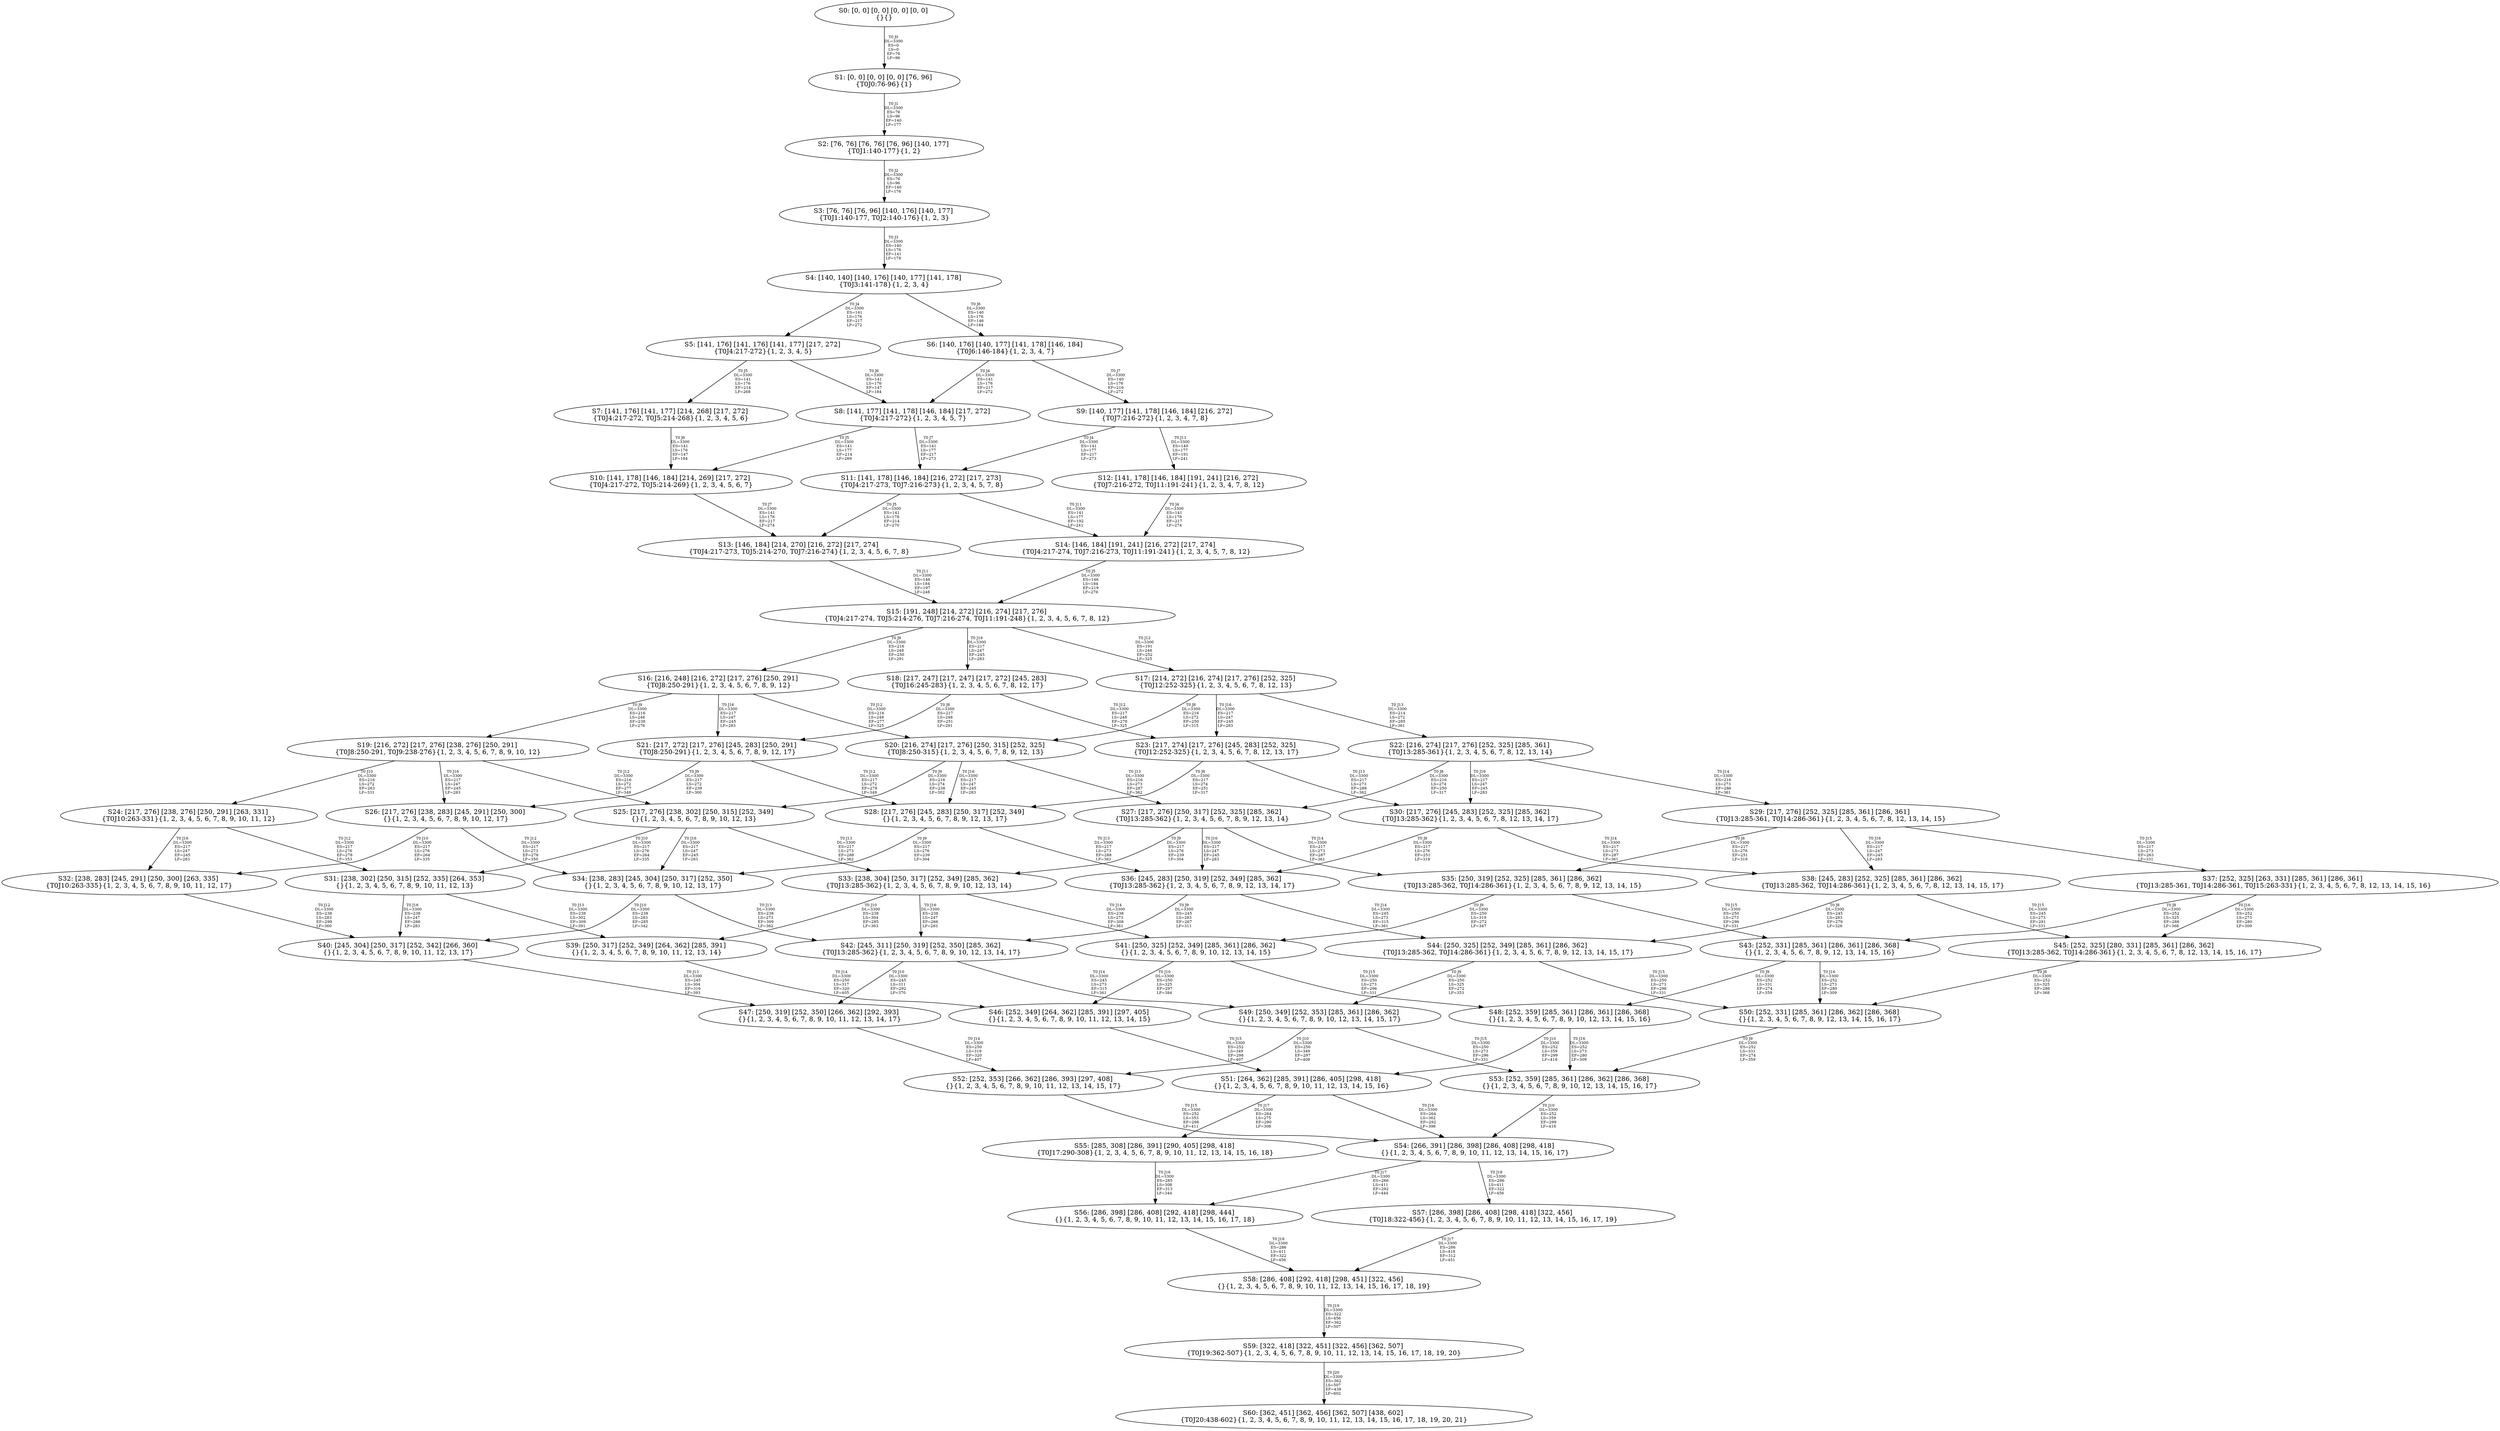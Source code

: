 digraph {
	S0[label="S0: [0, 0] [0, 0] [0, 0] [0, 0] \n{}{}"];
	S1[label="S1: [0, 0] [0, 0] [0, 0] [76, 96] \n{T0J0:76-96}{1}"];
	S2[label="S2: [76, 76] [76, 76] [76, 96] [140, 177] \n{T0J1:140-177}{1, 2}"];
	S3[label="S3: [76, 76] [76, 96] [140, 176] [140, 177] \n{T0J1:140-177, T0J2:140-176}{1, 2, 3}"];
	S4[label="S4: [140, 140] [140, 176] [140, 177] [141, 178] \n{T0J3:141-178}{1, 2, 3, 4}"];
	S5[label="S5: [141, 176] [141, 176] [141, 177] [217, 272] \n{T0J4:217-272}{1, 2, 3, 4, 5}"];
	S6[label="S6: [140, 176] [140, 177] [141, 178] [146, 184] \n{T0J6:146-184}{1, 2, 3, 4, 7}"];
	S7[label="S7: [141, 176] [141, 177] [214, 268] [217, 272] \n{T0J4:217-272, T0J5:214-268}{1, 2, 3, 4, 5, 6}"];
	S8[label="S8: [141, 177] [141, 178] [146, 184] [217, 272] \n{T0J4:217-272}{1, 2, 3, 4, 5, 7}"];
	S9[label="S9: [140, 177] [141, 178] [146, 184] [216, 272] \n{T0J7:216-272}{1, 2, 3, 4, 7, 8}"];
	S10[label="S10: [141, 178] [146, 184] [214, 269] [217, 272] \n{T0J4:217-272, T0J5:214-269}{1, 2, 3, 4, 5, 6, 7}"];
	S11[label="S11: [141, 178] [146, 184] [216, 272] [217, 273] \n{T0J4:217-273, T0J7:216-273}{1, 2, 3, 4, 5, 7, 8}"];
	S12[label="S12: [141, 178] [146, 184] [191, 241] [216, 272] \n{T0J7:216-272, T0J11:191-241}{1, 2, 3, 4, 7, 8, 12}"];
	S13[label="S13: [146, 184] [214, 270] [216, 272] [217, 274] \n{T0J4:217-273, T0J5:214-270, T0J7:216-274}{1, 2, 3, 4, 5, 6, 7, 8}"];
	S14[label="S14: [146, 184] [191, 241] [216, 272] [217, 274] \n{T0J4:217-274, T0J7:216-273, T0J11:191-241}{1, 2, 3, 4, 5, 7, 8, 12}"];
	S15[label="S15: [191, 248] [214, 272] [216, 274] [217, 276] \n{T0J4:217-274, T0J5:214-276, T0J7:216-274, T0J11:191-248}{1, 2, 3, 4, 5, 6, 7, 8, 12}"];
	S16[label="S16: [216, 248] [216, 272] [217, 276] [250, 291] \n{T0J8:250-291}{1, 2, 3, 4, 5, 6, 7, 8, 9, 12}"];
	S17[label="S17: [214, 272] [216, 274] [217, 276] [252, 325] \n{T0J12:252-325}{1, 2, 3, 4, 5, 6, 7, 8, 12, 13}"];
	S18[label="S18: [217, 247] [217, 247] [217, 272] [245, 283] \n{T0J16:245-283}{1, 2, 3, 4, 5, 6, 7, 8, 12, 17}"];
	S19[label="S19: [216, 272] [217, 276] [238, 276] [250, 291] \n{T0J8:250-291, T0J9:238-276}{1, 2, 3, 4, 5, 6, 7, 8, 9, 10, 12}"];
	S20[label="S20: [216, 274] [217, 276] [250, 315] [252, 325] \n{T0J8:250-315}{1, 2, 3, 4, 5, 6, 7, 8, 9, 12, 13}"];
	S21[label="S21: [217, 272] [217, 276] [245, 283] [250, 291] \n{T0J8:250-291}{1, 2, 3, 4, 5, 6, 7, 8, 9, 12, 17}"];
	S22[label="S22: [216, 274] [217, 276] [252, 325] [285, 361] \n{T0J13:285-361}{1, 2, 3, 4, 5, 6, 7, 8, 12, 13, 14}"];
	S23[label="S23: [217, 274] [217, 276] [245, 283] [252, 325] \n{T0J12:252-325}{1, 2, 3, 4, 5, 6, 7, 8, 12, 13, 17}"];
	S24[label="S24: [217, 276] [238, 276] [250, 291] [263, 331] \n{T0J10:263-331}{1, 2, 3, 4, 5, 6, 7, 8, 9, 10, 11, 12}"];
	S25[label="S25: [217, 276] [238, 302] [250, 315] [252, 349] \n{}{1, 2, 3, 4, 5, 6, 7, 8, 9, 10, 12, 13}"];
	S26[label="S26: [217, 276] [238, 283] [245, 291] [250, 300] \n{}{1, 2, 3, 4, 5, 6, 7, 8, 9, 10, 12, 17}"];
	S27[label="S27: [217, 276] [250, 317] [252, 325] [285, 362] \n{T0J13:285-362}{1, 2, 3, 4, 5, 6, 7, 8, 9, 12, 13, 14}"];
	S28[label="S28: [217, 276] [245, 283] [250, 317] [252, 349] \n{}{1, 2, 3, 4, 5, 6, 7, 8, 9, 12, 13, 17}"];
	S29[label="S29: [217, 276] [252, 325] [285, 361] [286, 361] \n{T0J13:285-361, T0J14:286-361}{1, 2, 3, 4, 5, 6, 7, 8, 12, 13, 14, 15}"];
	S30[label="S30: [217, 276] [245, 283] [252, 325] [285, 362] \n{T0J13:285-362}{1, 2, 3, 4, 5, 6, 7, 8, 12, 13, 14, 17}"];
	S31[label="S31: [238, 302] [250, 315] [252, 335] [264, 353] \n{}{1, 2, 3, 4, 5, 6, 7, 8, 9, 10, 11, 12, 13}"];
	S32[label="S32: [238, 283] [245, 291] [250, 300] [263, 335] \n{T0J10:263-335}{1, 2, 3, 4, 5, 6, 7, 8, 9, 10, 11, 12, 17}"];
	S33[label="S33: [238, 304] [250, 317] [252, 349] [285, 362] \n{T0J13:285-362}{1, 2, 3, 4, 5, 6, 7, 8, 9, 10, 12, 13, 14}"];
	S34[label="S34: [238, 283] [245, 304] [250, 317] [252, 350] \n{}{1, 2, 3, 4, 5, 6, 7, 8, 9, 10, 12, 13, 17}"];
	S35[label="S35: [250, 319] [252, 325] [285, 361] [286, 362] \n{T0J13:285-362, T0J14:286-361}{1, 2, 3, 4, 5, 6, 7, 8, 9, 12, 13, 14, 15}"];
	S36[label="S36: [245, 283] [250, 319] [252, 349] [285, 362] \n{T0J13:285-362}{1, 2, 3, 4, 5, 6, 7, 8, 9, 12, 13, 14, 17}"];
	S37[label="S37: [252, 325] [263, 331] [285, 361] [286, 361] \n{T0J13:285-361, T0J14:286-361, T0J15:263-331}{1, 2, 3, 4, 5, 6, 7, 8, 12, 13, 14, 15, 16}"];
	S38[label="S38: [245, 283] [252, 325] [285, 361] [286, 362] \n{T0J13:285-362, T0J14:286-361}{1, 2, 3, 4, 5, 6, 7, 8, 12, 13, 14, 15, 17}"];
	S39[label="S39: [250, 317] [252, 349] [264, 362] [285, 391] \n{}{1, 2, 3, 4, 5, 6, 7, 8, 9, 10, 11, 12, 13, 14}"];
	S40[label="S40: [245, 304] [250, 317] [252, 342] [266, 360] \n{}{1, 2, 3, 4, 5, 6, 7, 8, 9, 10, 11, 12, 13, 17}"];
	S41[label="S41: [250, 325] [252, 349] [285, 361] [286, 362] \n{}{1, 2, 3, 4, 5, 6, 7, 8, 9, 10, 12, 13, 14, 15}"];
	S42[label="S42: [245, 311] [250, 319] [252, 350] [285, 362] \n{T0J13:285-362}{1, 2, 3, 4, 5, 6, 7, 8, 9, 10, 12, 13, 14, 17}"];
	S43[label="S43: [252, 331] [285, 361] [286, 361] [286, 368] \n{}{1, 2, 3, 4, 5, 6, 7, 8, 9, 12, 13, 14, 15, 16}"];
	S44[label="S44: [250, 325] [252, 349] [285, 361] [286, 362] \n{T0J13:285-362, T0J14:286-361}{1, 2, 3, 4, 5, 6, 7, 8, 9, 12, 13, 14, 15, 17}"];
	S45[label="S45: [252, 325] [280, 331] [285, 361] [286, 362] \n{T0J13:285-362, T0J14:286-361}{1, 2, 3, 4, 5, 6, 7, 8, 12, 13, 14, 15, 16, 17}"];
	S46[label="S46: [252, 349] [264, 362] [285, 391] [297, 405] \n{}{1, 2, 3, 4, 5, 6, 7, 8, 9, 10, 11, 12, 13, 14, 15}"];
	S47[label="S47: [250, 319] [252, 350] [266, 362] [292, 393] \n{}{1, 2, 3, 4, 5, 6, 7, 8, 9, 10, 11, 12, 13, 14, 17}"];
	S48[label="S48: [252, 359] [285, 361] [286, 361] [286, 368] \n{}{1, 2, 3, 4, 5, 6, 7, 8, 9, 10, 12, 13, 14, 15, 16}"];
	S49[label="S49: [250, 349] [252, 353] [285, 361] [286, 362] \n{}{1, 2, 3, 4, 5, 6, 7, 8, 9, 10, 12, 13, 14, 15, 17}"];
	S50[label="S50: [252, 331] [285, 361] [286, 362] [286, 368] \n{}{1, 2, 3, 4, 5, 6, 7, 8, 9, 12, 13, 14, 15, 16, 17}"];
	S51[label="S51: [264, 362] [285, 391] [286, 405] [298, 418] \n{}{1, 2, 3, 4, 5, 6, 7, 8, 9, 10, 11, 12, 13, 14, 15, 16}"];
	S52[label="S52: [252, 353] [266, 362] [286, 393] [297, 408] \n{}{1, 2, 3, 4, 5, 6, 7, 8, 9, 10, 11, 12, 13, 14, 15, 17}"];
	S53[label="S53: [252, 359] [285, 361] [286, 362] [286, 368] \n{}{1, 2, 3, 4, 5, 6, 7, 8, 9, 10, 12, 13, 14, 15, 16, 17}"];
	S54[label="S54: [266, 391] [286, 398] [286, 408] [298, 418] \n{}{1, 2, 3, 4, 5, 6, 7, 8, 9, 10, 11, 12, 13, 14, 15, 16, 17}"];
	S55[label="S55: [285, 308] [286, 391] [290, 405] [298, 418] \n{T0J17:290-308}{1, 2, 3, 4, 5, 6, 7, 8, 9, 10, 11, 12, 13, 14, 15, 16, 18}"];
	S56[label="S56: [286, 398] [286, 408] [292, 418] [298, 444] \n{}{1, 2, 3, 4, 5, 6, 7, 8, 9, 10, 11, 12, 13, 14, 15, 16, 17, 18}"];
	S57[label="S57: [286, 398] [286, 408] [298, 418] [322, 456] \n{T0J18:322-456}{1, 2, 3, 4, 5, 6, 7, 8, 9, 10, 11, 12, 13, 14, 15, 16, 17, 19}"];
	S58[label="S58: [286, 408] [292, 418] [298, 451] [322, 456] \n{}{1, 2, 3, 4, 5, 6, 7, 8, 9, 10, 11, 12, 13, 14, 15, 16, 17, 18, 19}"];
	S59[label="S59: [322, 418] [322, 451] [322, 456] [362, 507] \n{T0J19:362-507}{1, 2, 3, 4, 5, 6, 7, 8, 9, 10, 11, 12, 13, 14, 15, 16, 17, 18, 19, 20}"];
	S60[label="S60: [362, 451] [362, 456] [362, 507] [438, 602] \n{T0J20:438-602}{1, 2, 3, 4, 5, 6, 7, 8, 9, 10, 11, 12, 13, 14, 15, 16, 17, 18, 19, 20, 21}"];
	S0 -> S1[label="T0 J0\nDL=3300\nES=0\nLS=0\nEF=76\nLF=96",fontsize=8];
	S1 -> S2[label="T0 J1\nDL=3300\nES=76\nLS=96\nEF=140\nLF=177",fontsize=8];
	S2 -> S3[label="T0 J2\nDL=3300\nES=76\nLS=96\nEF=140\nLF=176",fontsize=8];
	S3 -> S4[label="T0 J3\nDL=3300\nES=140\nLS=176\nEF=141\nLF=178",fontsize=8];
	S4 -> S5[label="T0 J4\nDL=3300\nES=141\nLS=176\nEF=217\nLF=272",fontsize=8];
	S4 -> S6[label="T0 J6\nDL=3300\nES=140\nLS=176\nEF=146\nLF=184",fontsize=8];
	S5 -> S7[label="T0 J5\nDL=3300\nES=141\nLS=176\nEF=214\nLF=268",fontsize=8];
	S5 -> S8[label="T0 J6\nDL=3300\nES=141\nLS=176\nEF=147\nLF=184",fontsize=8];
	S6 -> S8[label="T0 J4\nDL=3300\nES=141\nLS=176\nEF=217\nLF=272",fontsize=8];
	S6 -> S9[label="T0 J7\nDL=3300\nES=140\nLS=176\nEF=216\nLF=272",fontsize=8];
	S7 -> S10[label="T0 J6\nDL=3300\nES=141\nLS=176\nEF=147\nLF=184",fontsize=8];
	S8 -> S10[label="T0 J5\nDL=3300\nES=141\nLS=177\nEF=214\nLF=269",fontsize=8];
	S8 -> S11[label="T0 J7\nDL=3300\nES=141\nLS=177\nEF=217\nLF=273",fontsize=8];
	S9 -> S11[label="T0 J4\nDL=3300\nES=141\nLS=177\nEF=217\nLF=273",fontsize=8];
	S9 -> S12[label="T0 J11\nDL=3300\nES=140\nLS=177\nEF=191\nLF=241",fontsize=8];
	S10 -> S13[label="T0 J7\nDL=3300\nES=141\nLS=178\nEF=217\nLF=274",fontsize=8];
	S11 -> S13[label="T0 J5\nDL=3300\nES=141\nLS=178\nEF=214\nLF=270",fontsize=8];
	S11 -> S14[label="T0 J11\nDL=3300\nES=141\nLS=177\nEF=192\nLF=241",fontsize=8];
	S12 -> S14[label="T0 J4\nDL=3300\nES=141\nLS=178\nEF=217\nLF=274",fontsize=8];
	S13 -> S15[label="T0 J11\nDL=3300\nES=146\nLS=184\nEF=197\nLF=248",fontsize=8];
	S14 -> S15[label="T0 J5\nDL=3300\nES=146\nLS=184\nEF=219\nLF=276",fontsize=8];
	S15 -> S16[label="T0 J8\nDL=3300\nES=216\nLS=248\nEF=250\nLF=291",fontsize=8];
	S15 -> S17[label="T0 J12\nDL=3300\nES=191\nLS=248\nEF=252\nLF=325",fontsize=8];
	S15 -> S18[label="T0 J16\nDL=3300\nES=217\nLS=247\nEF=245\nLF=283",fontsize=8];
	S16 -> S19[label="T0 J9\nDL=3300\nES=216\nLS=248\nEF=238\nLF=276",fontsize=8];
	S16 -> S20[label="T0 J12\nDL=3300\nES=216\nLS=248\nEF=277\nLF=325",fontsize=8];
	S16 -> S21[label="T0 J16\nDL=3300\nES=217\nLS=247\nEF=245\nLF=283",fontsize=8];
	S17 -> S20[label="T0 J8\nDL=3300\nES=216\nLS=272\nEF=250\nLF=315",fontsize=8];
	S17 -> S22[label="T0 J13\nDL=3300\nES=214\nLS=272\nEF=285\nLF=361",fontsize=8];
	S17 -> S23[label="T0 J16\nDL=3300\nES=217\nLS=247\nEF=245\nLF=283",fontsize=8];
	S18 -> S21[label="T0 J8\nDL=3300\nES=217\nLS=248\nEF=251\nLF=291",fontsize=8];
	S18 -> S23[label="T0 J12\nDL=3300\nES=217\nLS=248\nEF=278\nLF=325",fontsize=8];
	S19 -> S24[label="T0 J10\nDL=3300\nES=216\nLS=272\nEF=263\nLF=331",fontsize=8];
	S19 -> S25[label="T0 J12\nDL=3300\nES=216\nLS=272\nEF=277\nLF=349",fontsize=8];
	S19 -> S26[label="T0 J16\nDL=3300\nES=217\nLS=247\nEF=245\nLF=283",fontsize=8];
	S20 -> S25[label="T0 J9\nDL=3300\nES=216\nLS=274\nEF=238\nLF=302",fontsize=8];
	S20 -> S27[label="T0 J13\nDL=3300\nES=216\nLS=273\nEF=287\nLF=362",fontsize=8];
	S20 -> S28[label="T0 J16\nDL=3300\nES=217\nLS=247\nEF=245\nLF=283",fontsize=8];
	S21 -> S26[label="T0 J9\nDL=3300\nES=217\nLS=272\nEF=239\nLF=300",fontsize=8];
	S21 -> S28[label="T0 J12\nDL=3300\nES=217\nLS=272\nEF=278\nLF=349",fontsize=8];
	S22 -> S27[label="T0 J8\nDL=3300\nES=216\nLS=274\nEF=250\nLF=317",fontsize=8];
	S22 -> S29[label="T0 J14\nDL=3300\nES=216\nLS=273\nEF=286\nLF=361",fontsize=8];
	S22 -> S30[label="T0 J16\nDL=3300\nES=217\nLS=247\nEF=245\nLF=283",fontsize=8];
	S23 -> S28[label="T0 J8\nDL=3300\nES=217\nLS=274\nEF=251\nLF=317",fontsize=8];
	S23 -> S30[label="T0 J13\nDL=3300\nES=217\nLS=273\nEF=288\nLF=362",fontsize=8];
	S24 -> S31[label="T0 J12\nDL=3300\nES=217\nLS=276\nEF=278\nLF=353",fontsize=8];
	S24 -> S32[label="T0 J16\nDL=3300\nES=217\nLS=247\nEF=245\nLF=283",fontsize=8];
	S25 -> S31[label="T0 J10\nDL=3300\nES=217\nLS=276\nEF=264\nLF=335",fontsize=8];
	S25 -> S33[label="T0 J13\nDL=3300\nES=217\nLS=273\nEF=288\nLF=362",fontsize=8];
	S25 -> S34[label="T0 J16\nDL=3300\nES=217\nLS=247\nEF=245\nLF=283",fontsize=8];
	S26 -> S32[label="T0 J10\nDL=3300\nES=217\nLS=276\nEF=264\nLF=335",fontsize=8];
	S26 -> S34[label="T0 J12\nDL=3300\nES=217\nLS=273\nEF=278\nLF=350",fontsize=8];
	S27 -> S33[label="T0 J9\nDL=3300\nES=217\nLS=276\nEF=239\nLF=304",fontsize=8];
	S27 -> S35[label="T0 J14\nDL=3300\nES=217\nLS=273\nEF=287\nLF=361",fontsize=8];
	S27 -> S36[label="T0 J16\nDL=3300\nES=217\nLS=247\nEF=245\nLF=283",fontsize=8];
	S28 -> S34[label="T0 J9\nDL=3300\nES=217\nLS=276\nEF=239\nLF=304",fontsize=8];
	S28 -> S36[label="T0 J13\nDL=3300\nES=217\nLS=273\nEF=288\nLF=362",fontsize=8];
	S29 -> S35[label="T0 J8\nDL=3300\nES=217\nLS=276\nEF=251\nLF=319",fontsize=8];
	S29 -> S37[label="T0 J15\nDL=3300\nES=217\nLS=273\nEF=263\nLF=331",fontsize=8];
	S29 -> S38[label="T0 J16\nDL=3300\nES=217\nLS=247\nEF=245\nLF=283",fontsize=8];
	S30 -> S36[label="T0 J8\nDL=3300\nES=217\nLS=276\nEF=251\nLF=319",fontsize=8];
	S30 -> S38[label="T0 J14\nDL=3300\nES=217\nLS=273\nEF=287\nLF=361",fontsize=8];
	S31 -> S39[label="T0 J13\nDL=3300\nES=238\nLS=302\nEF=309\nLF=391",fontsize=8];
	S31 -> S40[label="T0 J16\nDL=3300\nES=238\nLS=247\nEF=266\nLF=283",fontsize=8];
	S32 -> S40[label="T0 J12\nDL=3300\nES=238\nLS=283\nEF=299\nLF=360",fontsize=8];
	S33 -> S39[label="T0 J10\nDL=3300\nES=238\nLS=304\nEF=285\nLF=363",fontsize=8];
	S33 -> S41[label="T0 J14\nDL=3300\nES=238\nLS=273\nEF=308\nLF=361",fontsize=8];
	S33 -> S42[label="T0 J16\nDL=3300\nES=238\nLS=247\nEF=266\nLF=283",fontsize=8];
	S34 -> S40[label="T0 J10\nDL=3300\nES=238\nLS=283\nEF=285\nLF=342",fontsize=8];
	S34 -> S42[label="T0 J13\nDL=3300\nES=238\nLS=273\nEF=309\nLF=362",fontsize=8];
	S35 -> S41[label="T0 J9\nDL=3300\nES=250\nLS=319\nEF=272\nLF=347",fontsize=8];
	S35 -> S43[label="T0 J15\nDL=3300\nES=250\nLS=273\nEF=296\nLF=331",fontsize=8];
	S36 -> S42[label="T0 J9\nDL=3300\nES=245\nLS=283\nEF=267\nLF=311",fontsize=8];
	S36 -> S44[label="T0 J14\nDL=3300\nES=245\nLS=273\nEF=315\nLF=361",fontsize=8];
	S37 -> S43[label="T0 J8\nDL=3300\nES=252\nLS=325\nEF=286\nLF=368",fontsize=8];
	S37 -> S45[label="T0 J16\nDL=3300\nES=252\nLS=273\nEF=280\nLF=309",fontsize=8];
	S38 -> S44[label="T0 J8\nDL=3300\nES=245\nLS=283\nEF=279\nLF=326",fontsize=8];
	S38 -> S45[label="T0 J15\nDL=3300\nES=245\nLS=273\nEF=291\nLF=331",fontsize=8];
	S39 -> S46[label="T0 J14\nDL=3300\nES=250\nLS=317\nEF=320\nLF=405",fontsize=8];
	S40 -> S47[label="T0 J13\nDL=3300\nES=245\nLS=304\nEF=316\nLF=393",fontsize=8];
	S41 -> S46[label="T0 J10\nDL=3300\nES=250\nLS=325\nEF=297\nLF=384",fontsize=8];
	S41 -> S48[label="T0 J15\nDL=3300\nES=250\nLS=273\nEF=296\nLF=331",fontsize=8];
	S42 -> S47[label="T0 J10\nDL=3300\nES=245\nLS=311\nEF=292\nLF=370",fontsize=8];
	S42 -> S49[label="T0 J14\nDL=3300\nES=245\nLS=273\nEF=315\nLF=361",fontsize=8];
	S43 -> S48[label="T0 J9\nDL=3300\nES=252\nLS=331\nEF=274\nLF=359",fontsize=8];
	S43 -> S50[label="T0 J16\nDL=3300\nES=252\nLS=273\nEF=280\nLF=309",fontsize=8];
	S44 -> S49[label="T0 J9\nDL=3300\nES=250\nLS=325\nEF=272\nLF=353",fontsize=8];
	S44 -> S50[label="T0 J15\nDL=3300\nES=250\nLS=273\nEF=296\nLF=331",fontsize=8];
	S45 -> S50[label="T0 J8\nDL=3300\nES=252\nLS=325\nEF=286\nLF=368",fontsize=8];
	S46 -> S51[label="T0 J15\nDL=3300\nES=252\nLS=349\nEF=298\nLF=407",fontsize=8];
	S47 -> S52[label="T0 J14\nDL=3300\nES=250\nLS=319\nEF=320\nLF=407",fontsize=8];
	S48 -> S51[label="T0 J10\nDL=3300\nES=252\nLS=359\nEF=299\nLF=418",fontsize=8];
	S48 -> S53[label="T0 J16\nDL=3300\nES=252\nLS=273\nEF=280\nLF=309",fontsize=8];
	S49 -> S52[label="T0 J10\nDL=3300\nES=250\nLS=349\nEF=297\nLF=408",fontsize=8];
	S49 -> S53[label="T0 J15\nDL=3300\nES=250\nLS=273\nEF=296\nLF=331",fontsize=8];
	S50 -> S53[label="T0 J9\nDL=3300\nES=252\nLS=331\nEF=274\nLF=359",fontsize=8];
	S51 -> S54[label="T0 J16\nDL=3300\nES=264\nLS=362\nEF=292\nLF=398",fontsize=8];
	S51 -> S55[label="T0 J17\nDL=3300\nES=264\nLS=275\nEF=290\nLF=308",fontsize=8];
	S52 -> S54[label="T0 J15\nDL=3300\nES=252\nLS=353\nEF=298\nLF=411",fontsize=8];
	S53 -> S54[label="T0 J10\nDL=3300\nES=252\nLS=359\nEF=299\nLF=418",fontsize=8];
	S54 -> S56[label="T0 J17\nDL=3300\nES=266\nLS=411\nEF=292\nLF=444",fontsize=8];
	S54 -> S57[label="T0 J18\nDL=3300\nES=286\nLS=411\nEF=322\nLF=456",fontsize=8];
	S55 -> S56[label="T0 J16\nDL=3300\nES=285\nLS=308\nEF=313\nLF=344",fontsize=8];
	S56 -> S58[label="T0 J18\nDL=3300\nES=286\nLS=411\nEF=322\nLF=456",fontsize=8];
	S57 -> S58[label="T0 J17\nDL=3300\nES=286\nLS=418\nEF=312\nLF=451",fontsize=8];
	S58 -> S59[label="T0 J19\nDL=3300\nES=322\nLS=456\nEF=362\nLF=507",fontsize=8];
	S59 -> S60[label="T0 J20\nDL=3300\nES=362\nLS=507\nEF=438\nLF=602",fontsize=8];
}

